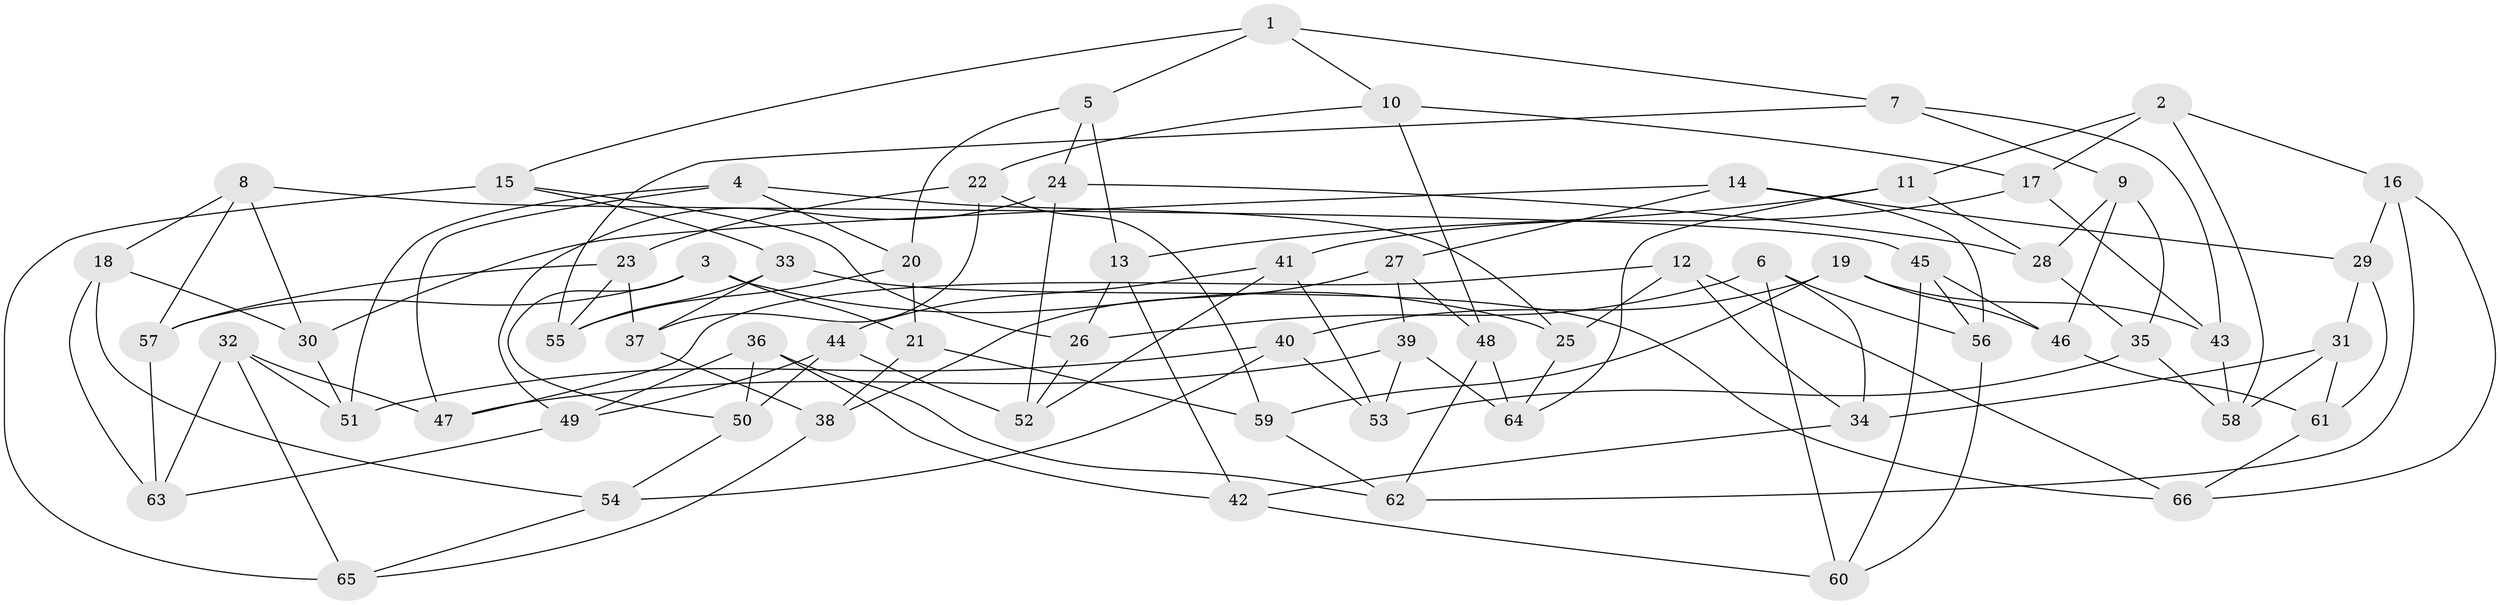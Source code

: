 // Generated by graph-tools (version 1.1) at 2025/57/03/09/25 04:57:57]
// undirected, 66 vertices, 132 edges
graph export_dot {
graph [start="1"]
  node [color=gray90,style=filled];
  1;
  2;
  3;
  4;
  5;
  6;
  7;
  8;
  9;
  10;
  11;
  12;
  13;
  14;
  15;
  16;
  17;
  18;
  19;
  20;
  21;
  22;
  23;
  24;
  25;
  26;
  27;
  28;
  29;
  30;
  31;
  32;
  33;
  34;
  35;
  36;
  37;
  38;
  39;
  40;
  41;
  42;
  43;
  44;
  45;
  46;
  47;
  48;
  49;
  50;
  51;
  52;
  53;
  54;
  55;
  56;
  57;
  58;
  59;
  60;
  61;
  62;
  63;
  64;
  65;
  66;
  1 -- 7;
  1 -- 15;
  1 -- 10;
  1 -- 5;
  2 -- 16;
  2 -- 11;
  2 -- 17;
  2 -- 58;
  3 -- 50;
  3 -- 25;
  3 -- 21;
  3 -- 57;
  4 -- 51;
  4 -- 47;
  4 -- 20;
  4 -- 25;
  5 -- 20;
  5 -- 13;
  5 -- 24;
  6 -- 56;
  6 -- 34;
  6 -- 60;
  6 -- 26;
  7 -- 55;
  7 -- 43;
  7 -- 9;
  8 -- 30;
  8 -- 18;
  8 -- 45;
  8 -- 57;
  9 -- 46;
  9 -- 35;
  9 -- 28;
  10 -- 22;
  10 -- 48;
  10 -- 17;
  11 -- 13;
  11 -- 28;
  11 -- 64;
  12 -- 25;
  12 -- 47;
  12 -- 66;
  12 -- 34;
  13 -- 42;
  13 -- 26;
  14 -- 27;
  14 -- 29;
  14 -- 56;
  14 -- 30;
  15 -- 26;
  15 -- 65;
  15 -- 33;
  16 -- 29;
  16 -- 62;
  16 -- 66;
  17 -- 43;
  17 -- 41;
  18 -- 63;
  18 -- 30;
  18 -- 54;
  19 -- 40;
  19 -- 46;
  19 -- 59;
  19 -- 43;
  20 -- 55;
  20 -- 21;
  21 -- 59;
  21 -- 38;
  22 -- 59;
  22 -- 37;
  22 -- 23;
  23 -- 57;
  23 -- 37;
  23 -- 55;
  24 -- 52;
  24 -- 49;
  24 -- 28;
  25 -- 64;
  26 -- 52;
  27 -- 48;
  27 -- 39;
  27 -- 38;
  28 -- 35;
  29 -- 61;
  29 -- 31;
  30 -- 51;
  31 -- 34;
  31 -- 58;
  31 -- 61;
  32 -- 47;
  32 -- 51;
  32 -- 63;
  32 -- 65;
  33 -- 37;
  33 -- 55;
  33 -- 66;
  34 -- 42;
  35 -- 58;
  35 -- 53;
  36 -- 50;
  36 -- 62;
  36 -- 42;
  36 -- 49;
  37 -- 38;
  38 -- 65;
  39 -- 47;
  39 -- 53;
  39 -- 64;
  40 -- 53;
  40 -- 54;
  40 -- 51;
  41 -- 44;
  41 -- 52;
  41 -- 53;
  42 -- 60;
  43 -- 58;
  44 -- 49;
  44 -- 52;
  44 -- 50;
  45 -- 56;
  45 -- 46;
  45 -- 60;
  46 -- 61;
  48 -- 64;
  48 -- 62;
  49 -- 63;
  50 -- 54;
  54 -- 65;
  56 -- 60;
  57 -- 63;
  59 -- 62;
  61 -- 66;
}
